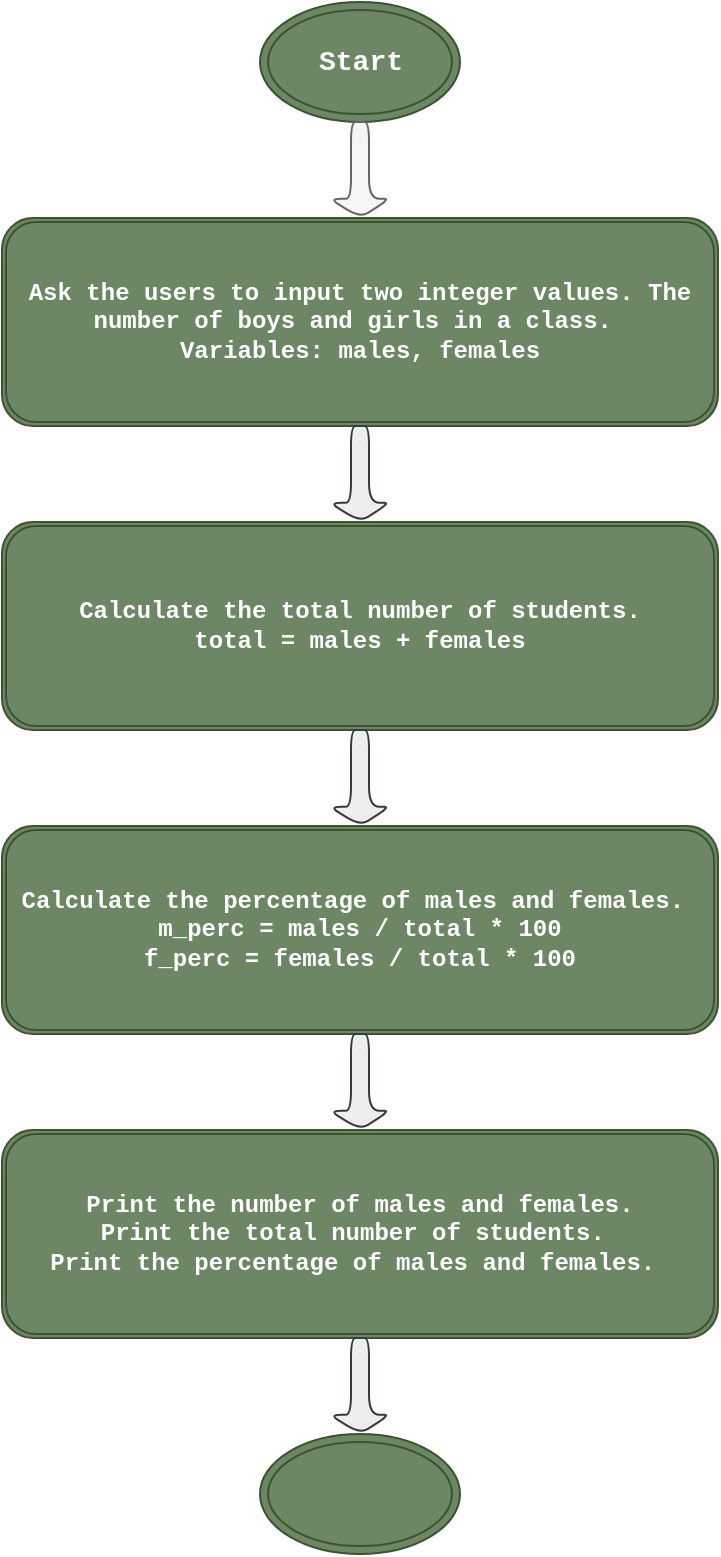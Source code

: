 <mxfile>
    <diagram id="dYYa6uGy4qMKMOnXjluz" name="Page-1">
        <mxGraphModel dx="576" dy="1580" grid="0" gridSize="12" guides="1" tooltips="1" connect="1" arrows="1" fold="1" page="1" pageScale="1" pageWidth="850" pageHeight="1100" background="#ffffff" math="0" shadow="0">
            <root>
                <mxCell id="0"/>
                <mxCell id="1" parent="0"/>
                <mxCell id="12" value="&lt;h3&gt;Start&lt;/h3&gt;" style="ellipse;shape=doubleEllipse;html=1;labelBackgroundColor=none;fontFamily=Courier New;rounded=1;fillStyle=auto;strokeColor=#3A5431;labelBorderColor=none;fontColor=#ffffff;fillColor=#6d8764;" vertex="1" parent="1">
                    <mxGeometry x="240" y="-384" width="100" height="60" as="geometry"/>
                </mxCell>
                <mxCell id="13" value="" style="shape=singleArrow;direction=south;whiteSpace=wrap;html=1;labelBackgroundColor=#f8f7f7;strokeColor=#666666;fontFamily=Courier New;fillColor=#f5f5f5;rounded=1;fontColor=#333333;" vertex="1" parent="1">
                    <mxGeometry x="275" y="-324" width="30" height="48" as="geometry"/>
                </mxCell>
                <mxCell id="14" value="&lt;h4&gt;Ask the users to input two integer values. The number of boys and girls in a class.&amp;nbsp;&lt;br&gt;Variables: males, females&lt;/h4&gt;" style="shape=ext;double=1;rounded=1;whiteSpace=wrap;html=1;labelBackgroundColor=none;strokeColor=#3A5431;fontFamily=Courier New;fillColor=#6d8764;fontColor=#ffffff;align=center;verticalAlign=middle;labelBorderColor=none;" vertex="1" parent="1">
                    <mxGeometry x="111" y="-276" width="358" height="104" as="geometry"/>
                </mxCell>
                <mxCell id="15" value="" style="shape=singleArrow;direction=south;whiteSpace=wrap;html=1;labelBackgroundColor=#f8f7f7;fontFamily=Courier New;fillColor=#eeeeee;rounded=1;strokeColor=#36393d;" vertex="1" parent="1">
                    <mxGeometry x="275" y="-172" width="30" height="48" as="geometry"/>
                </mxCell>
                <mxCell id="17" value="&lt;b&gt;Calculate the total number of students.&lt;br&gt;total = males + females&lt;/b&gt;" style="shape=ext;double=1;rounded=1;labelBackgroundColor=none;strokeColor=#3A5431;fontFamily=Courier New;fillColor=#6d8764;fontColor=#ffffff;whiteSpace=wrap;fontStyle=0;html=1;" vertex="1" parent="1">
                    <mxGeometry x="111" y="-124" width="358" height="104" as="geometry"/>
                </mxCell>
                <mxCell id="18" value="" style="shape=singleArrow;direction=south;whiteSpace=wrap;html=1;labelBackgroundColor=#f8f7f7;strokeColor=#36393d;fontFamily=Courier New;fillColor=#eeeeee;rounded=1;" vertex="1" parent="1">
                    <mxGeometry x="275" y="-20" width="30" height="48" as="geometry"/>
                </mxCell>
                <mxCell id="20" value="Calculate the percentage of males and females.&amp;nbsp;&lt;br&gt;m_perc = males / total * 100&lt;br&gt;f_perc = females / total * 100" style="shape=ext;double=1;rounded=1;whiteSpace=wrap;html=1;labelBackgroundColor=none;strokeColor=#3A5431;fontFamily=Courier New;fillColor=#6d8764;fontColor=#ffffff;fontStyle=1" vertex="1" parent="1">
                    <mxGeometry x="111" y="28" width="358" height="104" as="geometry"/>
                </mxCell>
                <mxCell id="21" value="" style="shape=singleArrow;direction=south;whiteSpace=wrap;html=1;labelBackgroundColor=#f8f7f7;strokeColor=#36393d;fontFamily=Courier New;fillColor=#eeeeee;rounded=1;" vertex="1" parent="1">
                    <mxGeometry x="275" y="132" width="30" height="48" as="geometry"/>
                </mxCell>
                <mxCell id="22" value="&lt;b&gt;Print the number of males and females.&lt;br&gt;Print the total number of students.&amp;nbsp;&lt;br&gt;Print the percentage of males and females.&amp;nbsp;&lt;br&gt;&lt;/b&gt;" style="shape=ext;double=1;rounded=1;whiteSpace=wrap;html=1;labelBackgroundColor=none;strokeColor=#3A5431;fontFamily=Courier New;fillColor=#6d8764;fontColor=#ffffff;" vertex="1" parent="1">
                    <mxGeometry x="111" y="180" width="358" height="104" as="geometry"/>
                </mxCell>
                <mxCell id="23" value="" style="shape=singleArrow;direction=south;whiteSpace=wrap;html=1;labelBackgroundColor=#f8f7f7;strokeColor=#36393d;fontFamily=Courier New;fillColor=#eeeeee;rounded=1;" vertex="1" parent="1">
                    <mxGeometry x="275" y="284" width="30" height="48" as="geometry"/>
                </mxCell>
                <mxCell id="24" value="" style="ellipse;shape=doubleEllipse;whiteSpace=wrap;html=1;labelBackgroundColor=none;strokeColor=#3A5431;fontFamily=Courier New;fillColor=#6d8764;rounded=1;fontColor=#ffffff;fontStyle=1" vertex="1" parent="1">
                    <mxGeometry x="240" y="332" width="100" height="60" as="geometry"/>
                </mxCell>
            </root>
        </mxGraphModel>
    </diagram>
</mxfile>